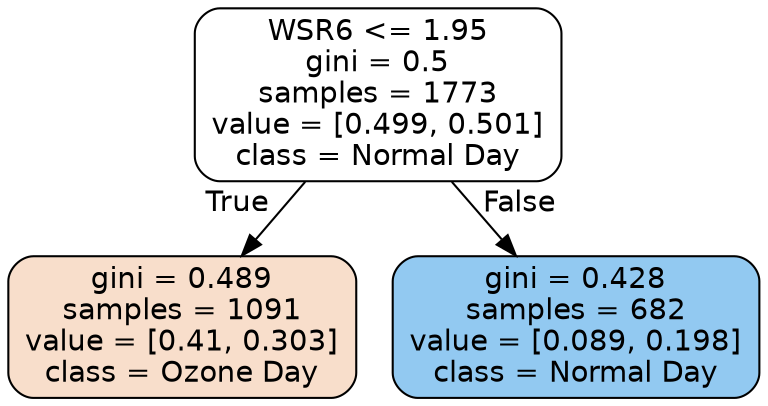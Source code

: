 digraph Tree {
node [shape=box, style="filled, rounded", color="black", fontname=helvetica] ;
edge [fontname=helvetica] ;
0 [label="WSR6 <= 1.95\ngini = 0.5\nsamples = 1773\nvalue = [0.499, 0.501]\nclass = Normal Day", fillcolor="#ffffff"] ;
1 [label="gini = 0.489\nsamples = 1091\nvalue = [0.41, 0.303]\nclass = Ozone Day", fillcolor="#f8decb"] ;
0 -> 1 [labeldistance=2.5, labelangle=45, headlabel="True"] ;
2 [label="gini = 0.428\nsamples = 682\nvalue = [0.089, 0.198]\nclass = Normal Day", fillcolor="#92c9f1"] ;
0 -> 2 [labeldistance=2.5, labelangle=-45, headlabel="False"] ;
}